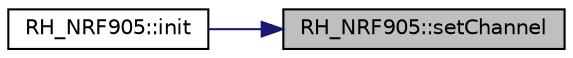 digraph "RH_NRF905::setChannel"
{
 // LATEX_PDF_SIZE
  edge [fontname="Helvetica",fontsize="10",labelfontname="Helvetica",labelfontsize="10"];
  node [fontname="Helvetica",fontsize="10",shape=record];
  rankdir="RL";
  Node1 [label="RH_NRF905::setChannel",height=0.2,width=0.4,color="black", fillcolor="grey75", style="filled", fontcolor="black",tooltip=" "];
  Node1 -> Node2 [dir="back",color="midnightblue",fontsize="10",style="solid",fontname="Helvetica"];
  Node2 [label="RH_NRF905::init",height=0.2,width=0.4,color="black", fillcolor="white", style="filled",URL="$class_r_h___n_r_f905.html#a393568e5013dfd1a4e76511b7d4b1d4e",tooltip=" "];
}
